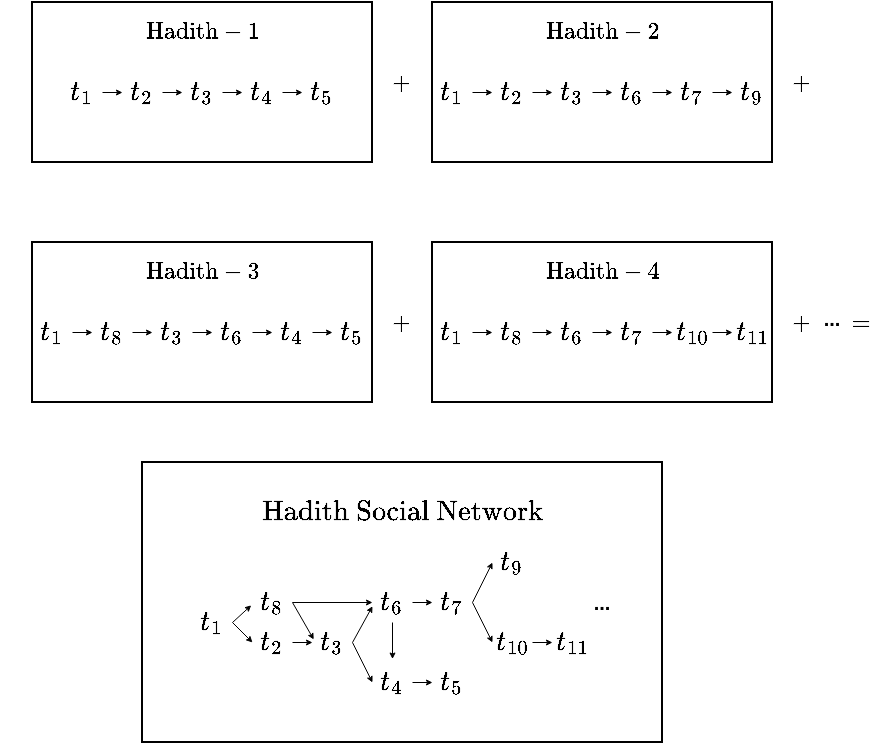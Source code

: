 <mxfile version="16.0.3" type="device"><diagram id="8HjhzViMXTooK_qMHqkA" name="Page-1"><mxGraphModel dx="1069" dy="-368" grid="1" gridSize="10" guides="1" tooltips="1" connect="1" arrows="1" fold="1" page="1" pageScale="1" pageWidth="850" pageHeight="1100" math="1" shadow="0"><root><mxCell id="0"/><mxCell id="1" parent="0"/><mxCell id="gYfFLvw1mn96SxPFz7cF-2" value="" style="rounded=0;whiteSpace=wrap;html=1;fontSize=8.333;fillColor=none;" parent="1" vertex="1"><mxGeometry x="240" y="1250" width="170" height="80" as="geometry"/></mxCell><mxCell id="gYfFLvw1mn96SxPFz7cF-3" value="&lt;span style=&quot;color: rgb(0 , 0 , 0) ; font-size: 12px&quot;&gt;$$t_{1}$$&lt;/span&gt;" style="text;html=1;strokeColor=none;fillColor=none;align=center;verticalAlign=middle;whiteSpace=wrap;rounded=0;fontSize=8.333;fontColor=#0000FF;" parent="1" vertex="1"><mxGeometry x="240" y="1285" width="20" height="20" as="geometry"/></mxCell><mxCell id="gYfFLvw1mn96SxPFz7cF-5" value="" style="endArrow=classic;html=1;rounded=0;fontSize=8.333;fontColor=#0000FF;strokeWidth=0.5;endSize=2;entryX=0;entryY=0.5;entryDx=0;entryDy=0;exitX=1;exitY=0.5;exitDx=0;exitDy=0;" parent="1" source="gYfFLvw1mn96SxPFz7cF-7" target="gYfFLvw1mn96SxPFz7cF-8" edge="1"><mxGeometry width="50" height="50" relative="1" as="geometry"><mxPoint x="290" y="1290" as="sourcePoint"/><mxPoint x="300" y="1270" as="targetPoint"/></mxGeometry></mxCell><mxCell id="gYfFLvw1mn96SxPFz7cF-6" value="" style="endArrow=classic;html=1;rounded=0;fontSize=8.333;fontColor=#0000FF;strokeWidth=0.5;endSize=2;exitX=1;exitY=0.5;exitDx=0;exitDy=0;" parent="1" source="gYfFLvw1mn96SxPFz7cF-3" target="gYfFLvw1mn96SxPFz7cF-7" edge="1"><mxGeometry width="50" height="50" relative="1" as="geometry"><mxPoint x="270" y="1290" as="sourcePoint"/><mxPoint x="280" y="1270" as="targetPoint"/></mxGeometry></mxCell><mxCell id="gYfFLvw1mn96SxPFz7cF-7" value="&lt;span style=&quot;color: rgb(0 , 0 , 0) ; font-size: 12px&quot;&gt;$$t_{8}$$&lt;/span&gt;" style="text;html=1;strokeColor=none;fillColor=none;align=center;verticalAlign=middle;whiteSpace=wrap;rounded=0;fontSize=8.333;fontColor=#0000FF;" parent="1" vertex="1"><mxGeometry x="270" y="1285" width="20" height="20" as="geometry"/></mxCell><mxCell id="gYfFLvw1mn96SxPFz7cF-8" value="&lt;span style=&quot;color: rgb(0 , 0 , 0) ; font-size: 12px&quot;&gt;$$t_{3}$$&lt;/span&gt;" style="text;html=1;strokeColor=none;fillColor=none;align=center;verticalAlign=middle;whiteSpace=wrap;rounded=0;fontSize=8.333;fontColor=#0000FF;" parent="1" vertex="1"><mxGeometry x="300" y="1285" width="20" height="20" as="geometry"/></mxCell><mxCell id="gYfFLvw1mn96SxPFz7cF-14" value="&lt;font style=&quot;font-size: 10px&quot;&gt;$$\text{Hadith}-3$$&lt;/font&gt;" style="text;html=1;strokeColor=none;fillColor=none;align=center;verticalAlign=middle;whiteSpace=wrap;rounded=0;fontSize=8.333;fontColor=#000000;" parent="1" vertex="1"><mxGeometry x="295" y="1250" width="60" height="30" as="geometry"/></mxCell><mxCell id="gYfFLvw1mn96SxPFz7cF-15" value="&lt;font style=&quot;font-size: 10px&quot;&gt;$$+$$&lt;/font&gt;" style="text;html=1;strokeColor=none;fillColor=none;align=center;verticalAlign=middle;whiteSpace=wrap;rounded=0;fontSize=8.333;fontColor=#000000;" parent="1" vertex="1"><mxGeometry x="610" y="1155" width="30" height="30" as="geometry"/></mxCell><mxCell id="gYfFLvw1mn96SxPFz7cF-16" value="" style="rounded=0;whiteSpace=wrap;html=1;fontSize=8.333;fillColor=none;" parent="1" vertex="1"><mxGeometry x="440" y="1250" width="170" height="80" as="geometry"/></mxCell><mxCell id="gYfFLvw1mn96SxPFz7cF-17" value="&lt;span style=&quot;color: rgb(0 , 0 , 0) ; font-size: 12px&quot;&gt;$$t_{1}$$&lt;/span&gt;" style="text;html=1;strokeColor=none;fillColor=none;align=center;verticalAlign=middle;whiteSpace=wrap;rounded=0;fontSize=8.333;fontColor=#0000FF;" parent="1" vertex="1"><mxGeometry x="440" y="1285" width="20" height="20" as="geometry"/></mxCell><mxCell id="gYfFLvw1mn96SxPFz7cF-18" value="" style="endArrow=classic;html=1;rounded=0;fontSize=8.333;fontColor=#0000FF;strokeWidth=0.5;endSize=2;exitX=1;exitY=0.5;exitDx=0;exitDy=0;entryX=0;entryY=0.5;entryDx=0;entryDy=0;" parent="1" source="gYfFLvw1mn96SxPFz7cF-24" target="gYfFLvw1mn96SxPFz7cF-25" edge="1"><mxGeometry width="50" height="50" relative="1" as="geometry"><mxPoint x="410" y="1240" as="sourcePoint"/><mxPoint x="420" y="1220" as="targetPoint"/></mxGeometry></mxCell><mxCell id="gYfFLvw1mn96SxPFz7cF-19" value="" style="endArrow=classic;html=1;rounded=0;fontSize=8.333;fontColor=#0000FF;strokeWidth=0.5;endSize=2;entryX=0;entryY=0.5;entryDx=0;entryDy=0;exitX=1;exitY=0.5;exitDx=0;exitDy=0;" parent="1" source="gYfFLvw1mn96SxPFz7cF-21" target="gYfFLvw1mn96SxPFz7cF-22" edge="1"><mxGeometry width="50" height="50" relative="1" as="geometry"><mxPoint x="490" y="1290" as="sourcePoint"/><mxPoint x="500" y="1270" as="targetPoint"/></mxGeometry></mxCell><mxCell id="gYfFLvw1mn96SxPFz7cF-20" value="" style="endArrow=classic;html=1;rounded=0;fontSize=8.333;fontColor=#0000FF;strokeWidth=0.5;endSize=2;exitX=1;exitY=0.5;exitDx=0;exitDy=0;" parent="1" source="gYfFLvw1mn96SxPFz7cF-17" target="gYfFLvw1mn96SxPFz7cF-21" edge="1"><mxGeometry width="50" height="50" relative="1" as="geometry"><mxPoint x="470" y="1290" as="sourcePoint"/><mxPoint x="480" y="1270" as="targetPoint"/></mxGeometry></mxCell><mxCell id="gYfFLvw1mn96SxPFz7cF-21" value="&lt;span style=&quot;color: rgb(0 , 0 , 0) ; font-size: 12px&quot;&gt;$$t_{8}$$&lt;/span&gt;" style="text;html=1;strokeColor=none;fillColor=none;align=center;verticalAlign=middle;whiteSpace=wrap;rounded=0;fontSize=8.333;fontColor=#0000FF;" parent="1" vertex="1"><mxGeometry x="470" y="1285" width="20" height="20" as="geometry"/></mxCell><mxCell id="gYfFLvw1mn96SxPFz7cF-22" value="&lt;span style=&quot;color: rgb(0 , 0 , 0) ; font-size: 12px&quot;&gt;$$t_{6}$$&lt;/span&gt;" style="text;html=1;strokeColor=none;fillColor=none;align=center;verticalAlign=middle;whiteSpace=wrap;rounded=0;fontSize=8.333;fontColor=#0000FF;" parent="1" vertex="1"><mxGeometry x="500" y="1285" width="20" height="20" as="geometry"/></mxCell><mxCell id="gYfFLvw1mn96SxPFz7cF-23" value="" style="endArrow=classic;html=1;rounded=0;fontSize=8.333;fontColor=#0000FF;strokeWidth=0.5;endSize=2;exitX=1;exitY=0.5;exitDx=0;exitDy=0;" parent="1" source="gYfFLvw1mn96SxPFz7cF-22" target="gYfFLvw1mn96SxPFz7cF-24" edge="1"><mxGeometry width="50" height="50" relative="1" as="geometry"><mxPoint x="480" y="1300" as="sourcePoint"/><mxPoint x="490" y="1280" as="targetPoint"/></mxGeometry></mxCell><mxCell id="gYfFLvw1mn96SxPFz7cF-24" value="&lt;span style=&quot;color: rgb(0 , 0 , 0) ; font-size: 12px&quot;&gt;$$t_{7}$$&lt;/span&gt;" style="text;html=1;strokeColor=none;fillColor=none;align=center;verticalAlign=middle;whiteSpace=wrap;rounded=0;fontSize=8.333;fontColor=#0000FF;" parent="1" vertex="1"><mxGeometry x="530" y="1285" width="20" height="20" as="geometry"/></mxCell><mxCell id="gYfFLvw1mn96SxPFz7cF-25" value="&lt;span style=&quot;color: rgb(0 , 0 , 0) ; font-size: 12px&quot;&gt;$$t_{10}$$&lt;/span&gt;" style="text;html=1;strokeColor=none;fillColor=none;align=center;verticalAlign=middle;whiteSpace=wrap;rounded=0;fontSize=8.333;fontColor=#0000FF;" parent="1" vertex="1"><mxGeometry x="560" y="1285" width="20" height="20" as="geometry"/></mxCell><mxCell id="gYfFLvw1mn96SxPFz7cF-26" value="&lt;span style=&quot;color: rgb(0 , 0 , 0) ; font-size: 12px&quot;&gt;$$t_{11}$$&lt;/span&gt;" style="text;html=1;strokeColor=none;fillColor=none;align=center;verticalAlign=middle;whiteSpace=wrap;rounded=0;fontSize=8.333;fontColor=#0000FF;" parent="1" vertex="1"><mxGeometry x="590" y="1285" width="20" height="20" as="geometry"/></mxCell><mxCell id="gYfFLvw1mn96SxPFz7cF-27" value="" style="endArrow=classic;html=1;rounded=0;fontSize=8.333;fontColor=#0000FF;strokeWidth=0.5;endSize=2;exitX=1;exitY=0.5;exitDx=0;exitDy=0;entryX=0;entryY=0.5;entryDx=0;entryDy=0;" parent="1" source="gYfFLvw1mn96SxPFz7cF-25" target="gYfFLvw1mn96SxPFz7cF-26" edge="1"><mxGeometry width="50" height="50" relative="1" as="geometry"><mxPoint x="560" y="1300" as="sourcePoint"/><mxPoint x="570" y="1300" as="targetPoint"/></mxGeometry></mxCell><mxCell id="gYfFLvw1mn96SxPFz7cF-28" value="&lt;font style=&quot;font-size: 10px&quot;&gt;$$\text{Hadith}-4$$&lt;/font&gt;" style="text;html=1;strokeColor=none;fillColor=none;align=center;verticalAlign=middle;whiteSpace=wrap;rounded=0;fontSize=8.333;fontColor=#000000;" parent="1" vertex="1"><mxGeometry x="495" y="1250" width="60" height="30" as="geometry"/></mxCell><mxCell id="gYfFLvw1mn96SxPFz7cF-29" value="&lt;font style=&quot;font-size: 10px&quot;&gt;$$+$$&lt;/font&gt;" style="text;html=1;strokeColor=none;fillColor=none;align=center;verticalAlign=middle;whiteSpace=wrap;rounded=0;fontSize=8.333;fontColor=#000000;" parent="1" vertex="1"><mxGeometry x="410" y="1275" width="30" height="30" as="geometry"/></mxCell><mxCell id="gYfFLvw1mn96SxPFz7cF-31" value="" style="rounded=0;whiteSpace=wrap;html=1;fontSize=8.333;fillColor=none;" parent="1" vertex="1"><mxGeometry x="240" y="1130" width="170" height="80" as="geometry"/></mxCell><mxCell id="gYfFLvw1mn96SxPFz7cF-32" value="&lt;font color=&quot;#000000&quot; style=&quot;font-size: 12px&quot;&gt;$$t_{1}$$&lt;/font&gt;" style="text;html=1;strokeColor=none;fillColor=none;align=center;verticalAlign=middle;whiteSpace=wrap;rounded=0;fontSize=8.333;fontColor=#0000FF;" parent="1" vertex="1"><mxGeometry x="255" y="1165" width="20" height="20" as="geometry"/></mxCell><mxCell id="gYfFLvw1mn96SxPFz7cF-35" value="" style="endArrow=classic;html=1;rounded=0;fontSize=8.333;fontColor=#0000FF;strokeWidth=0.5;endSize=2;exitX=1;exitY=0.5;exitDx=0;exitDy=0;" parent="1" source="gYfFLvw1mn96SxPFz7cF-32" target="gYfFLvw1mn96SxPFz7cF-36" edge="1"><mxGeometry width="50" height="50" relative="1" as="geometry"><mxPoint x="287.5" y="1170" as="sourcePoint"/><mxPoint x="297.5" y="1150" as="targetPoint"/></mxGeometry></mxCell><mxCell id="gYfFLvw1mn96SxPFz7cF-36" value="&lt;span style=&quot;color: rgb(0 , 0 , 0) ; font-size: 12px&quot;&gt;$$t_{2}$$&lt;/span&gt;" style="text;html=1;strokeColor=none;fillColor=none;align=center;verticalAlign=middle;whiteSpace=wrap;rounded=0;fontSize=8.333;fontColor=#0000FF;" parent="1" vertex="1"><mxGeometry x="285" y="1165" width="20" height="20" as="geometry"/></mxCell><mxCell id="gYfFLvw1mn96SxPFz7cF-41" value="" style="rounded=0;whiteSpace=wrap;html=1;fontSize=8.333;fillColor=none;" parent="1" vertex="1"><mxGeometry x="440" y="1130" width="170" height="80" as="geometry"/></mxCell><mxCell id="gYfFLvw1mn96SxPFz7cF-42" value="&lt;span style=&quot;color: rgb(0 , 0 , 0) ; font-size: 12px&quot;&gt;$$t_{1}$$&lt;/span&gt;" style="text;html=1;strokeColor=none;fillColor=none;align=center;verticalAlign=middle;whiteSpace=wrap;rounded=0;fontSize=8.333;fontColor=#0000FF;" parent="1" vertex="1"><mxGeometry x="440" y="1165" width="20" height="20" as="geometry"/></mxCell><mxCell id="gYfFLvw1mn96SxPFz7cF-43" value="" style="endArrow=classic;html=1;rounded=0;fontSize=8.333;fontColor=#0000FF;strokeWidth=0.5;endSize=2;exitX=1;exitY=0.5;exitDx=0;exitDy=0;entryX=0;entryY=0.5;entryDx=0;entryDy=0;" parent="1" source="gYfFLvw1mn96SxPFz7cF-49" target="gYfFLvw1mn96SxPFz7cF-50" edge="1"><mxGeometry width="50" height="50" relative="1" as="geometry"><mxPoint x="410" y="1120" as="sourcePoint"/><mxPoint x="420" y="1100" as="targetPoint"/></mxGeometry></mxCell><mxCell id="gYfFLvw1mn96SxPFz7cF-44" value="" style="endArrow=classic;html=1;rounded=0;fontSize=8.333;fontColor=#0000FF;strokeWidth=0.5;endSize=2;entryX=0;entryY=0.5;entryDx=0;entryDy=0;exitX=1;exitY=0.5;exitDx=0;exitDy=0;" parent="1" source="gYfFLvw1mn96SxPFz7cF-46" target="gYfFLvw1mn96SxPFz7cF-47" edge="1"><mxGeometry width="50" height="50" relative="1" as="geometry"><mxPoint x="490" y="1170" as="sourcePoint"/><mxPoint x="500" y="1150" as="targetPoint"/></mxGeometry></mxCell><mxCell id="gYfFLvw1mn96SxPFz7cF-45" value="" style="endArrow=classic;html=1;rounded=0;fontSize=8.333;fontColor=#0000FF;strokeWidth=0.5;endSize=2;exitX=1;exitY=0.5;exitDx=0;exitDy=0;" parent="1" source="gYfFLvw1mn96SxPFz7cF-42" target="gYfFLvw1mn96SxPFz7cF-46" edge="1"><mxGeometry width="50" height="50" relative="1" as="geometry"><mxPoint x="470" y="1170" as="sourcePoint"/><mxPoint x="480" y="1150" as="targetPoint"/></mxGeometry></mxCell><mxCell id="gYfFLvw1mn96SxPFz7cF-46" value="&lt;span style=&quot;color: rgb(0 , 0 , 0) ; font-size: 12px&quot;&gt;$$t_{2}$$&lt;/span&gt;" style="text;html=1;strokeColor=none;fillColor=none;align=center;verticalAlign=middle;whiteSpace=wrap;rounded=0;fontSize=8.333;fontColor=#0000FF;" parent="1" vertex="1"><mxGeometry x="470" y="1165" width="20" height="20" as="geometry"/></mxCell><mxCell id="gYfFLvw1mn96SxPFz7cF-47" value="&lt;span style=&quot;color: rgb(0 , 0 , 0) ; font-size: 12px&quot;&gt;$$t_{3}$$&lt;/span&gt;" style="text;html=1;strokeColor=none;fillColor=none;align=center;verticalAlign=middle;whiteSpace=wrap;rounded=0;fontSize=8.333;fontColor=#0000FF;" parent="1" vertex="1"><mxGeometry x="500" y="1165" width="20" height="20" as="geometry"/></mxCell><mxCell id="gYfFLvw1mn96SxPFz7cF-48" value="" style="endArrow=classic;html=1;rounded=0;fontSize=8.333;fontColor=#0000FF;strokeWidth=0.5;endSize=2;exitX=1;exitY=0.5;exitDx=0;exitDy=0;" parent="1" source="gYfFLvw1mn96SxPFz7cF-47" target="gYfFLvw1mn96SxPFz7cF-49" edge="1"><mxGeometry width="50" height="50" relative="1" as="geometry"><mxPoint x="480" y="1180" as="sourcePoint"/><mxPoint x="490" y="1160" as="targetPoint"/></mxGeometry></mxCell><mxCell id="gYfFLvw1mn96SxPFz7cF-49" value="&lt;span style=&quot;color: rgb(0 , 0 , 0) ; font-size: 12px&quot;&gt;$$t_{6}$$&lt;/span&gt;" style="text;html=1;strokeColor=none;fillColor=none;align=center;verticalAlign=middle;whiteSpace=wrap;rounded=0;fontSize=8.333;fontColor=#0000FF;" parent="1" vertex="1"><mxGeometry x="530" y="1165" width="20" height="20" as="geometry"/></mxCell><mxCell id="gYfFLvw1mn96SxPFz7cF-50" value="&lt;span style=&quot;color: rgb(0 , 0 , 0) ; font-size: 12px&quot;&gt;$$t_{7}$$&lt;/span&gt;" style="text;html=1;strokeColor=none;fillColor=none;align=center;verticalAlign=middle;whiteSpace=wrap;rounded=0;fontSize=8.333;fontColor=#0000FF;" parent="1" vertex="1"><mxGeometry x="560" y="1165" width="20" height="20" as="geometry"/></mxCell><mxCell id="gYfFLvw1mn96SxPFz7cF-51" value="&lt;span style=&quot;color: rgb(0 , 0 , 0) ; font-size: 12px&quot;&gt;$$t_{9}$$&lt;/span&gt;" style="text;html=1;strokeColor=none;fillColor=none;align=center;verticalAlign=middle;whiteSpace=wrap;rounded=0;fontSize=8.333;fontColor=#0000FF;" parent="1" vertex="1"><mxGeometry x="590" y="1165" width="20" height="20" as="geometry"/></mxCell><mxCell id="gYfFLvw1mn96SxPFz7cF-52" value="" style="endArrow=classic;html=1;rounded=0;fontSize=8.333;fontColor=#0000FF;strokeWidth=0.5;endSize=2;exitX=1;exitY=0.5;exitDx=0;exitDy=0;entryX=0;entryY=0.5;entryDx=0;entryDy=0;" parent="1" source="gYfFLvw1mn96SxPFz7cF-50" target="gYfFLvw1mn96SxPFz7cF-51" edge="1"><mxGeometry width="50" height="50" relative="1" as="geometry"><mxPoint x="560" y="1180" as="sourcePoint"/><mxPoint x="570" y="1180" as="targetPoint"/></mxGeometry></mxCell><mxCell id="gYfFLvw1mn96SxPFz7cF-53" value="&lt;font style=&quot;font-size: 10px&quot;&gt;$$+$$&lt;/font&gt;" style="text;html=1;strokeColor=none;fillColor=none;align=center;verticalAlign=middle;whiteSpace=wrap;rounded=0;fontSize=8.333;fontColor=#000000;" parent="1" vertex="1"><mxGeometry x="410" y="1155" width="30" height="30" as="geometry"/></mxCell><mxCell id="gYfFLvw1mn96SxPFz7cF-54" value="&lt;font style=&quot;font-size: 10px&quot;&gt;$$\text{Hadith}-2$$&lt;/font&gt;" style="text;html=1;strokeColor=none;fillColor=none;align=center;verticalAlign=middle;whiteSpace=wrap;rounded=0;fontSize=8.333;fontColor=#000000;" parent="1" vertex="1"><mxGeometry x="495" y="1130" width="60" height="30" as="geometry"/></mxCell><mxCell id="gYfFLvw1mn96SxPFz7cF-55" value="&lt;font style=&quot;font-size: 10px&quot;&gt;$$\text{Hadith}-1$$&lt;/font&gt;" style="text;html=1;strokeColor=none;fillColor=none;align=center;verticalAlign=middle;whiteSpace=wrap;rounded=0;fontSize=8.333;fontColor=#000000;" parent="1" vertex="1"><mxGeometry x="295" y="1130" width="60" height="30" as="geometry"/></mxCell><mxCell id="gYfFLvw1mn96SxPFz7cF-58" value="" style="rounded=0;whiteSpace=wrap;html=1;fillColor=none;" parent="1" vertex="1"><mxGeometry x="295" y="1360" width="260" height="140" as="geometry"/></mxCell><mxCell id="gYfFLvw1mn96SxPFz7cF-59" value="$$\text{Hadith Social Network}$$" style="text;html=1;strokeColor=none;fillColor=none;align=center;verticalAlign=middle;whiteSpace=wrap;rounded=0;" parent="1" vertex="1"><mxGeometry x="395" y="1370" width="60" height="30" as="geometry"/></mxCell><mxCell id="gYfFLvw1mn96SxPFz7cF-61" value="&lt;font color=&quot;#000000&quot; style=&quot;font-size: 12px&quot;&gt;$$t_{1}$$&lt;/font&gt;" style="text;html=1;strokeColor=none;fillColor=none;align=center;verticalAlign=middle;whiteSpace=wrap;rounded=0;fontSize=8.333;fontColor=#0000FF;" parent="1" vertex="1"><mxGeometry x="320" y="1430" width="20" height="20" as="geometry"/></mxCell><mxCell id="gYfFLvw1mn96SxPFz7cF-62" value="" style="endArrow=classic;html=1;rounded=0;fontSize=8.333;fontColor=#0000FF;strokeWidth=0.5;endSize=2;exitX=1;exitY=0.5;exitDx=0;exitDy=0;entryX=0;entryY=0.5;entryDx=0;entryDy=0;" parent="1" source="gYfFLvw1mn96SxPFz7cF-68" target="gYfFLvw1mn96SxPFz7cF-69" edge="1"><mxGeometry width="50" height="50" relative="1" as="geometry"><mxPoint x="290" y="1390" as="sourcePoint"/><mxPoint x="300" y="1370" as="targetPoint"/></mxGeometry></mxCell><mxCell id="gYfFLvw1mn96SxPFz7cF-63" value="" style="endArrow=classic;html=1;rounded=0;fontSize=8.333;fontColor=#0000FF;strokeWidth=0.5;endSize=2;entryX=0;entryY=0.5;entryDx=0;entryDy=0;exitX=1;exitY=0.5;exitDx=0;exitDy=0;" parent="1" source="gYfFLvw1mn96SxPFz7cF-65" target="gYfFLvw1mn96SxPFz7cF-66" edge="1"><mxGeometry width="50" height="50" relative="1" as="geometry"><mxPoint x="370" y="1440" as="sourcePoint"/><mxPoint x="380" y="1420" as="targetPoint"/></mxGeometry></mxCell><mxCell id="gYfFLvw1mn96SxPFz7cF-64" value="" style="endArrow=classic;html=1;rounded=0;fontSize=8.333;fontColor=#0000FF;strokeWidth=0.5;endSize=2;exitX=1;exitY=0.5;exitDx=0;exitDy=0;entryX=0;entryY=0.5;entryDx=0;entryDy=0;" parent="1" source="gYfFLvw1mn96SxPFz7cF-61" target="gYfFLvw1mn96SxPFz7cF-65" edge="1"><mxGeometry width="50" height="50" relative="1" as="geometry"><mxPoint x="350" y="1440" as="sourcePoint"/><mxPoint x="360" y="1420" as="targetPoint"/></mxGeometry></mxCell><mxCell id="gYfFLvw1mn96SxPFz7cF-65" value="&lt;span style=&quot;color: rgb(0 , 0 , 0) ; font-size: 12px&quot;&gt;$$t_{2}$$&lt;/span&gt;" style="text;html=1;strokeColor=none;fillColor=none;align=center;verticalAlign=middle;whiteSpace=wrap;rounded=0;fontSize=8.333;fontColor=#0000FF;" parent="1" vertex="1"><mxGeometry x="350" y="1440" width="20" height="20" as="geometry"/></mxCell><mxCell id="gYfFLvw1mn96SxPFz7cF-66" value="&lt;span style=&quot;color: rgb(0 , 0 , 0) ; font-size: 12px&quot;&gt;$$t_{3}$$&lt;/span&gt;" style="text;html=1;strokeColor=none;fillColor=none;align=center;verticalAlign=middle;whiteSpace=wrap;rounded=0;fontSize=8.333;fontColor=#0000FF;" parent="1" vertex="1"><mxGeometry x="380" y="1440" width="20" height="20" as="geometry"/></mxCell><mxCell id="gYfFLvw1mn96SxPFz7cF-67" value="" style="endArrow=classic;html=1;rounded=0;fontSize=8.333;fontColor=#0000FF;strokeWidth=0.5;endSize=2;exitX=1;exitY=0.5;exitDx=0;exitDy=0;entryX=0;entryY=0.5;entryDx=0;entryDy=0;" parent="1" source="gYfFLvw1mn96SxPFz7cF-66" target="gYfFLvw1mn96SxPFz7cF-68" edge="1"><mxGeometry width="50" height="50" relative="1" as="geometry"><mxPoint x="360" y="1450" as="sourcePoint"/><mxPoint x="370" y="1430" as="targetPoint"/></mxGeometry></mxCell><mxCell id="gYfFLvw1mn96SxPFz7cF-68" value="&lt;span style=&quot;color: rgb(0 , 0 , 0) ; font-size: 12px&quot;&gt;$$t_{4}$$&lt;/span&gt;" style="text;html=1;strokeColor=none;fillColor=none;align=center;verticalAlign=middle;whiteSpace=wrap;rounded=0;fontSize=8.333;fontColor=#0000FF;" parent="1" vertex="1"><mxGeometry x="410" y="1460" width="20" height="20" as="geometry"/></mxCell><mxCell id="gYfFLvw1mn96SxPFz7cF-69" value="&lt;span style=&quot;color: rgb(0 , 0 , 0) ; font-size: 12px&quot;&gt;$$t_{5&lt;br&gt;}$$&lt;/span&gt;" style="text;html=1;strokeColor=none;fillColor=none;align=center;verticalAlign=middle;whiteSpace=wrap;rounded=0;fontSize=8.333;fontColor=#0000FF;" parent="1" vertex="1"><mxGeometry x="440" y="1460" width="20" height="20" as="geometry"/></mxCell><mxCell id="gYfFLvw1mn96SxPFz7cF-71" value="&lt;span style=&quot;color: rgb(0 , 0 , 0) ; font-size: 12px&quot;&gt;$$t_{6}$$&lt;/span&gt;" style="text;html=1;strokeColor=none;fillColor=none;align=center;verticalAlign=middle;whiteSpace=wrap;rounded=0;fontSize=8.333;fontColor=#0000FF;" parent="1" vertex="1"><mxGeometry x="410" y="1420" width="20" height="20" as="geometry"/></mxCell><mxCell id="gYfFLvw1mn96SxPFz7cF-72" value="" style="endArrow=classic;html=1;rounded=0;fontSize=8.333;fontColor=#0000FF;strokeWidth=0.5;endSize=2;exitX=1;exitY=0.5;exitDx=0;exitDy=0;entryX=0;entryY=0.593;entryDx=0;entryDy=0;entryPerimeter=0;" parent="1" source="gYfFLvw1mn96SxPFz7cF-66" target="gYfFLvw1mn96SxPFz7cF-71" edge="1"><mxGeometry width="50" height="50" relative="1" as="geometry"><mxPoint x="410" y="1450" as="sourcePoint"/><mxPoint x="420" y="1455" as="targetPoint"/></mxGeometry></mxCell><mxCell id="gYfFLvw1mn96SxPFz7cF-74" value="" style="endArrow=classic;html=1;rounded=0;fontSize=8.333;fontColor=#0000FF;strokeWidth=0.5;endSize=2;exitX=0.5;exitY=1;exitDx=0;exitDy=0;entryX=0.5;entryY=-0.087;entryDx=0;entryDy=0;entryPerimeter=0;" parent="1" source="gYfFLvw1mn96SxPFz7cF-71" target="gYfFLvw1mn96SxPFz7cF-68" edge="1"><mxGeometry width="50" height="50" relative="1" as="geometry"><mxPoint x="410" y="1450" as="sourcePoint"/><mxPoint x="420" y="1450" as="targetPoint"/></mxGeometry></mxCell><mxCell id="gYfFLvw1mn96SxPFz7cF-75" value="&lt;span style=&quot;color: rgb(0 , 0 , 0) ; font-size: 12px&quot;&gt;$$t_{7}$$&lt;/span&gt;" style="text;html=1;strokeColor=none;fillColor=none;align=center;verticalAlign=middle;whiteSpace=wrap;rounded=0;fontSize=8.333;fontColor=#0000FF;" parent="1" vertex="1"><mxGeometry x="440" y="1420" width="20" height="20" as="geometry"/></mxCell><mxCell id="gYfFLvw1mn96SxPFz7cF-76" value="" style="endArrow=classic;html=1;rounded=0;fontSize=8.333;fontColor=#0000FF;strokeWidth=0.5;endSize=2;exitX=1;exitY=0.5;exitDx=0;exitDy=0;entryX=0;entryY=0.5;entryDx=0;entryDy=0;" parent="1" source="gYfFLvw1mn96SxPFz7cF-71" target="gYfFLvw1mn96SxPFz7cF-75" edge="1"><mxGeometry width="50" height="50" relative="1" as="geometry"><mxPoint x="440" y="1470" as="sourcePoint"/><mxPoint x="450" y="1470" as="targetPoint"/></mxGeometry></mxCell><mxCell id="gYfFLvw1mn96SxPFz7cF-77" value="&lt;font color=&quot;#000000&quot; style=&quot;font-size: 12px&quot;&gt;$$t_{8}$$&lt;/font&gt;" style="text;html=1;strokeColor=none;fillColor=none;align=center;verticalAlign=middle;whiteSpace=wrap;rounded=0;fontSize=8.333;fontColor=#0000FF;" parent="1" vertex="1"><mxGeometry x="350" y="1420" width="20" height="20" as="geometry"/></mxCell><mxCell id="gYfFLvw1mn96SxPFz7cF-78" value="" style="endArrow=classic;html=1;rounded=0;fontSize=8.333;fontColor=#0000FF;strokeWidth=0.5;endSize=2;entryX=-0.032;entryY=0.571;entryDx=0;entryDy=0;entryPerimeter=0;" parent="1" target="gYfFLvw1mn96SxPFz7cF-77" edge="1"><mxGeometry width="50" height="50" relative="1" as="geometry"><mxPoint x="340" y="1440" as="sourcePoint"/><mxPoint x="360" y="1460" as="targetPoint"/></mxGeometry></mxCell><mxCell id="gYfFLvw1mn96SxPFz7cF-80" value="" style="endArrow=classic;html=1;rounded=0;fontSize=8.333;fontColor=#0000FF;strokeWidth=0.5;endSize=2;exitX=1;exitY=0.5;exitDx=0;exitDy=0;entryX=0;entryY=0.5;entryDx=0;entryDy=0;" parent="1" source="gYfFLvw1mn96SxPFz7cF-77" target="gYfFLvw1mn96SxPFz7cF-71" edge="1"><mxGeometry width="50" height="50" relative="1" as="geometry"><mxPoint x="350" y="1450" as="sourcePoint"/><mxPoint x="400" y="1430" as="targetPoint"/></mxGeometry></mxCell><mxCell id="gYfFLvw1mn96SxPFz7cF-81" value="" style="endArrow=classic;html=1;rounded=0;fontSize=8.333;fontColor=#0000FF;strokeWidth=0.5;endSize=2;entryX=0.031;entryY=0.425;entryDx=0;entryDy=0;exitX=1;exitY=0.5;exitDx=0;exitDy=0;entryPerimeter=0;" parent="1" source="gYfFLvw1mn96SxPFz7cF-77" target="gYfFLvw1mn96SxPFz7cF-66" edge="1"><mxGeometry width="50" height="50" relative="1" as="geometry"><mxPoint x="360" y="1460" as="sourcePoint"/><mxPoint x="369.36" y="1451.42" as="targetPoint"/></mxGeometry></mxCell><mxCell id="gYfFLvw1mn96SxPFz7cF-82" value="&lt;span style=&quot;color: rgb(0 , 0 , 0) ; font-size: 12px&quot;&gt;$$t_{10}$$&lt;/span&gt;" style="text;html=1;strokeColor=none;fillColor=none;align=center;verticalAlign=middle;whiteSpace=wrap;rounded=0;fontSize=8.333;fontColor=#0000FF;" parent="1" vertex="1"><mxGeometry x="470" y="1440" width="20" height="20" as="geometry"/></mxCell><mxCell id="gYfFLvw1mn96SxPFz7cF-83" value="&lt;span style=&quot;color: rgb(0 , 0 , 0) ; font-size: 12px&quot;&gt;$$t_{9}$$&lt;/span&gt;" style="text;html=1;strokeColor=none;fillColor=none;align=center;verticalAlign=middle;whiteSpace=wrap;rounded=0;fontSize=8.333;fontColor=#0000FF;" parent="1" vertex="1"><mxGeometry x="470" y="1400" width="20" height="20" as="geometry"/></mxCell><mxCell id="gYfFLvw1mn96SxPFz7cF-84" value="" style="endArrow=classic;html=1;rounded=0;fontSize=8.333;fontColor=#0000FF;strokeWidth=0.5;endSize=2;exitX=1;exitY=0.5;exitDx=0;exitDy=0;entryX=0;entryY=0.5;entryDx=0;entryDy=0;" parent="1" source="gYfFLvw1mn96SxPFz7cF-75" target="gYfFLvw1mn96SxPFz7cF-83" edge="1"><mxGeometry width="50" height="50" relative="1" as="geometry"><mxPoint x="430" y="1450" as="sourcePoint"/><mxPoint x="430" y="1468.26" as="targetPoint"/></mxGeometry></mxCell><mxCell id="gYfFLvw1mn96SxPFz7cF-85" value="" style="endArrow=classic;html=1;rounded=0;fontSize=8.333;fontColor=#0000FF;strokeWidth=0.5;endSize=2;exitX=1;exitY=0.5;exitDx=0;exitDy=0;entryX=0;entryY=0.5;entryDx=0;entryDy=0;" parent="1" source="gYfFLvw1mn96SxPFz7cF-75" target="gYfFLvw1mn96SxPFz7cF-82" edge="1"><mxGeometry width="50" height="50" relative="1" as="geometry"><mxPoint x="440" y="1460" as="sourcePoint"/><mxPoint x="440" y="1478.26" as="targetPoint"/></mxGeometry></mxCell><mxCell id="gYfFLvw1mn96SxPFz7cF-87" value="&lt;span style=&quot;color: rgb(0 , 0 , 0) ; font-size: 12px&quot;&gt;$$t_{11}$$&lt;/span&gt;" style="text;html=1;strokeColor=none;fillColor=none;align=center;verticalAlign=middle;whiteSpace=wrap;rounded=0;fontSize=8.333;fontColor=#0000FF;" parent="1" vertex="1"><mxGeometry x="500" y="1440" width="20" height="20" as="geometry"/></mxCell><mxCell id="gYfFLvw1mn96SxPFz7cF-88" value="" style="endArrow=classic;html=1;rounded=0;fontSize=8.333;fontColor=#0000FF;strokeWidth=0.5;endSize=2;exitX=1;exitY=0.5;exitDx=0;exitDy=0;entryX=0;entryY=0.5;entryDx=0;entryDy=0;" parent="1" edge="1"><mxGeometry width="50" height="50" relative="1" as="geometry"><mxPoint x="490" y="1450" as="sourcePoint"/><mxPoint x="500" y="1450" as="targetPoint"/></mxGeometry></mxCell><mxCell id="gYfFLvw1mn96SxPFz7cF-89" value="&lt;font style=&quot;font-size: 10px&quot;&gt;$$+$$&lt;/font&gt;" style="text;html=1;strokeColor=none;fillColor=none;align=center;verticalAlign=middle;whiteSpace=wrap;rounded=0;fontSize=8.333;fontColor=#000000;" parent="1" vertex="1"><mxGeometry x="610" y="1275" width="30" height="30" as="geometry"/></mxCell><mxCell id="gYfFLvw1mn96SxPFz7cF-90" value="&lt;font style=&quot;font-size: 10px&quot;&gt;&lt;b&gt;...&lt;/b&gt;&lt;/font&gt;" style="text;html=1;strokeColor=none;fillColor=none;align=center;verticalAlign=middle;whiteSpace=wrap;rounded=0;fontSize=8.333;fontColor=#000000;" parent="1" vertex="1"><mxGeometry x="640" y="1280" height="15" as="geometry"/></mxCell><mxCell id="gYfFLvw1mn96SxPFz7cF-92" value="&lt;font style=&quot;font-size: 10px&quot;&gt;&lt;b&gt;...&lt;/b&gt;&lt;/font&gt;" style="text;html=1;strokeColor=none;fillColor=none;align=center;verticalAlign=middle;whiteSpace=wrap;rounded=0;fontSize=8.333;fontColor=#000000;" parent="1" vertex="1"><mxGeometry x="510" y="1415" width="30" height="30" as="geometry"/></mxCell><mxCell id="gYfFLvw1mn96SxPFz7cF-93" value="&lt;font style=&quot;font-size: 10px&quot;&gt;$$=$$&lt;/font&gt;" style="text;html=1;strokeColor=none;fillColor=none;align=center;verticalAlign=middle;whiteSpace=wrap;rounded=0;fontSize=8.333;fontColor=#000000;" parent="1" vertex="1"><mxGeometry x="640" y="1275" width="30" height="30" as="geometry"/></mxCell><mxCell id="rVZhFVFjrQ1kgbe9FKPk-16" value="" style="endArrow=classic;html=1;rounded=0;fontSize=8.333;fontColor=#0000FF;strokeWidth=0.5;endSize=2;entryX=0;entryY=0.5;entryDx=0;entryDy=0;exitX=1;exitY=0.5;exitDx=0;exitDy=0;" parent="1" source="rVZhFVFjrQ1kgbe9FKPk-18" target="rVZhFVFjrQ1kgbe9FKPk-19" edge="1"><mxGeometry width="50" height="50" relative="1" as="geometry"><mxPoint x="350" y="1290" as="sourcePoint"/><mxPoint x="360" y="1270" as="targetPoint"/></mxGeometry></mxCell><mxCell id="rVZhFVFjrQ1kgbe9FKPk-17" value="" style="endArrow=classic;html=1;rounded=0;fontSize=8.333;fontColor=#0000FF;strokeWidth=0.5;endSize=2;exitX=1;exitY=0.5;exitDx=0;exitDy=0;" parent="1" target="rVZhFVFjrQ1kgbe9FKPk-18" edge="1"><mxGeometry width="50" height="50" relative="1" as="geometry"><mxPoint x="320" y="1295" as="sourcePoint"/><mxPoint x="340" y="1270" as="targetPoint"/></mxGeometry></mxCell><mxCell id="rVZhFVFjrQ1kgbe9FKPk-18" value="&lt;span style=&quot;color: rgb(0 , 0 , 0) ; font-size: 12px&quot;&gt;$$t_{6}$$&lt;/span&gt;" style="text;html=1;strokeColor=none;fillColor=none;align=center;verticalAlign=middle;whiteSpace=wrap;rounded=0;fontSize=8.333;fontColor=#0000FF;" parent="1" vertex="1"><mxGeometry x="330" y="1285" width="20" height="20" as="geometry"/></mxCell><mxCell id="rVZhFVFjrQ1kgbe9FKPk-19" value="&lt;span style=&quot;color: rgb(0 , 0 , 0) ; font-size: 12px&quot;&gt;$$t_{4}$$&lt;/span&gt;" style="text;html=1;strokeColor=none;fillColor=none;align=center;verticalAlign=middle;whiteSpace=wrap;rounded=0;fontSize=8.333;fontColor=#0000FF;" parent="1" vertex="1"><mxGeometry x="360" y="1285" width="20" height="20" as="geometry"/></mxCell><mxCell id="rVZhFVFjrQ1kgbe9FKPk-22" value="" style="endArrow=classic;html=1;rounded=0;fontSize=8.333;fontColor=#0000FF;strokeWidth=0.5;endSize=2;exitX=1;exitY=0.5;exitDx=0;exitDy=0;" parent="1" target="rVZhFVFjrQ1kgbe9FKPk-23" edge="1"><mxGeometry width="50" height="50" relative="1" as="geometry"><mxPoint x="380" y="1295" as="sourcePoint"/><mxPoint x="400" y="1270" as="targetPoint"/></mxGeometry></mxCell><mxCell id="rVZhFVFjrQ1kgbe9FKPk-23" value="&lt;span style=&quot;color: rgb(0 , 0 , 0) ; font-size: 12px&quot;&gt;$$t_{5}$$&lt;/span&gt;" style="text;html=1;strokeColor=none;fillColor=none;align=center;verticalAlign=middle;whiteSpace=wrap;rounded=0;fontSize=8.333;fontColor=#0000FF;" parent="1" vertex="1"><mxGeometry x="390" y="1285" width="20" height="20" as="geometry"/></mxCell><mxCell id="SD3ay4mAKsUrGf8a1YYJ-5" value="" style="endArrow=classic;html=1;rounded=0;fontSize=8.333;fontColor=#0000FF;strokeWidth=0.5;endSize=2;exitX=1;exitY=0.5;exitDx=0;exitDy=0;" parent="1" target="SD3ay4mAKsUrGf8a1YYJ-6" edge="1"><mxGeometry width="50" height="50" relative="1" as="geometry"><mxPoint x="305" y="1175.0" as="sourcePoint"/><mxPoint x="327.5" y="1150" as="targetPoint"/></mxGeometry></mxCell><mxCell id="SD3ay4mAKsUrGf8a1YYJ-6" value="&lt;span style=&quot;color: rgb(0 , 0 , 0) ; font-size: 12px&quot;&gt;$$t_{3}$$&lt;/span&gt;" style="text;html=1;strokeColor=none;fillColor=none;align=center;verticalAlign=middle;whiteSpace=wrap;rounded=0;fontSize=8.333;fontColor=#0000FF;" parent="1" vertex="1"><mxGeometry x="315" y="1165" width="20" height="20" as="geometry"/></mxCell><mxCell id="SD3ay4mAKsUrGf8a1YYJ-8" value="" style="endArrow=classic;html=1;rounded=0;fontSize=8.333;fontColor=#0000FF;strokeWidth=0.5;endSize=2;exitX=1;exitY=0.5;exitDx=0;exitDy=0;" parent="1" target="SD3ay4mAKsUrGf8a1YYJ-9" edge="1"><mxGeometry width="50" height="50" relative="1" as="geometry"><mxPoint x="335" y="1175.0" as="sourcePoint"/><mxPoint x="357.5" y="1150" as="targetPoint"/></mxGeometry></mxCell><mxCell id="SD3ay4mAKsUrGf8a1YYJ-9" value="&lt;span style=&quot;color: rgb(0 , 0 , 0) ; font-size: 12px&quot;&gt;$$t_{4}$$&lt;/span&gt;" style="text;html=1;strokeColor=none;fillColor=none;align=center;verticalAlign=middle;whiteSpace=wrap;rounded=0;fontSize=8.333;fontColor=#0000FF;" parent="1" vertex="1"><mxGeometry x="345" y="1165" width="20" height="20" as="geometry"/></mxCell><mxCell id="SD3ay4mAKsUrGf8a1YYJ-11" value="" style="endArrow=classic;html=1;rounded=0;fontSize=8.333;fontColor=#0000FF;strokeWidth=0.5;endSize=2;exitX=1;exitY=0.5;exitDx=0;exitDy=0;" parent="1" target="SD3ay4mAKsUrGf8a1YYJ-12" edge="1"><mxGeometry width="50" height="50" relative="1" as="geometry"><mxPoint x="365" y="1175.0" as="sourcePoint"/><mxPoint x="387.5" y="1150" as="targetPoint"/></mxGeometry></mxCell><mxCell id="SD3ay4mAKsUrGf8a1YYJ-12" value="&lt;span style=&quot;color: rgb(0 , 0 , 0) ; font-size: 12px&quot;&gt;$$t_{5}$$&lt;/span&gt;" style="text;html=1;strokeColor=none;fillColor=none;align=center;verticalAlign=middle;whiteSpace=wrap;rounded=0;fontSize=8.333;fontColor=#0000FF;" parent="1" vertex="1"><mxGeometry x="375" y="1165" width="20" height="20" as="geometry"/></mxCell></root></mxGraphModel></diagram></mxfile>